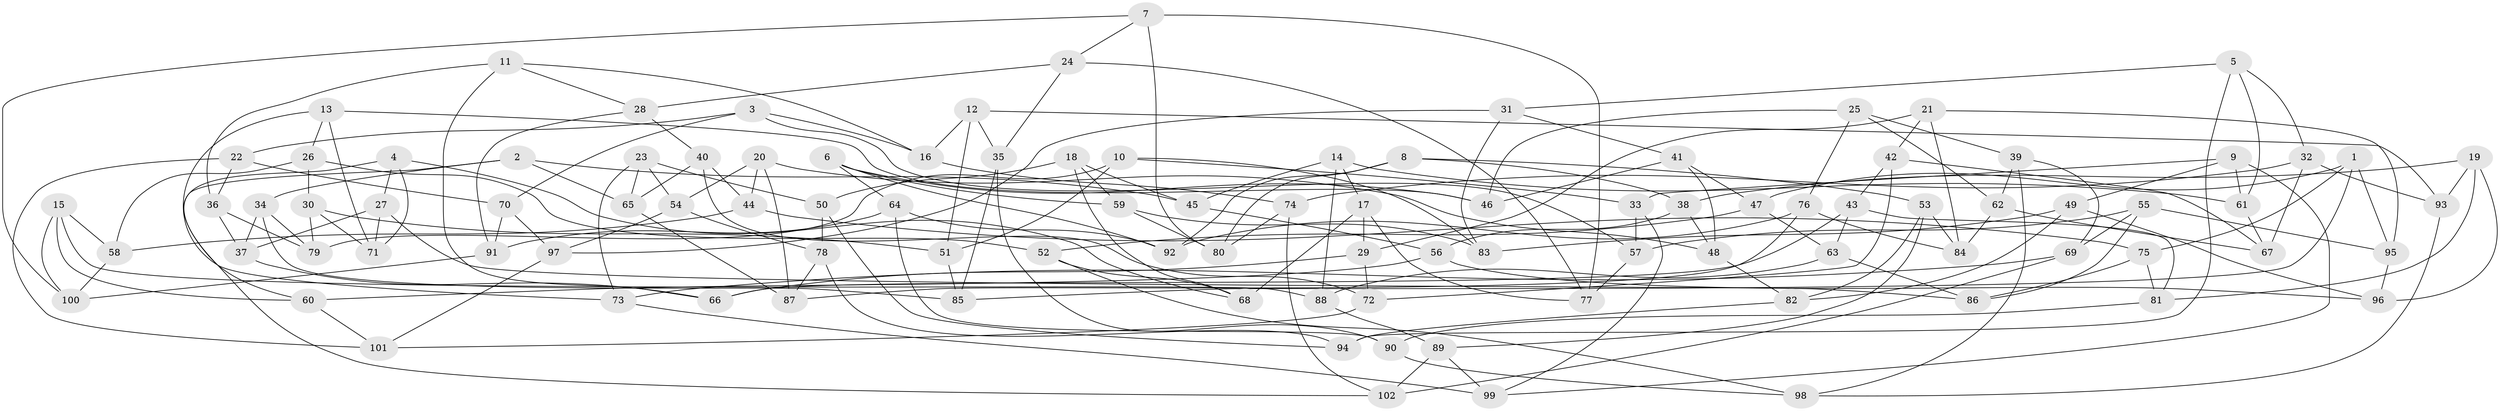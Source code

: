 // Generated by graph-tools (version 1.1) at 2025/50/03/09/25 03:50:53]
// undirected, 102 vertices, 204 edges
graph export_dot {
graph [start="1"]
  node [color=gray90,style=filled];
  1;
  2;
  3;
  4;
  5;
  6;
  7;
  8;
  9;
  10;
  11;
  12;
  13;
  14;
  15;
  16;
  17;
  18;
  19;
  20;
  21;
  22;
  23;
  24;
  25;
  26;
  27;
  28;
  29;
  30;
  31;
  32;
  33;
  34;
  35;
  36;
  37;
  38;
  39;
  40;
  41;
  42;
  43;
  44;
  45;
  46;
  47;
  48;
  49;
  50;
  51;
  52;
  53;
  54;
  55;
  56;
  57;
  58;
  59;
  60;
  61;
  62;
  63;
  64;
  65;
  66;
  67;
  68;
  69;
  70;
  71;
  72;
  73;
  74;
  75;
  76;
  77;
  78;
  79;
  80;
  81;
  82;
  83;
  84;
  85;
  86;
  87;
  88;
  89;
  90;
  91;
  92;
  93;
  94;
  95;
  96;
  97;
  98;
  99;
  100;
  101;
  102;
  1 -- 47;
  1 -- 85;
  1 -- 95;
  1 -- 75;
  2 -- 102;
  2 -- 65;
  2 -- 45;
  2 -- 34;
  3 -- 57;
  3 -- 16;
  3 -- 70;
  3 -- 22;
  4 -- 27;
  4 -- 71;
  4 -- 60;
  4 -- 68;
  5 -- 61;
  5 -- 32;
  5 -- 94;
  5 -- 31;
  6 -- 64;
  6 -- 92;
  6 -- 59;
  6 -- 46;
  7 -- 24;
  7 -- 77;
  7 -- 80;
  7 -- 100;
  8 -- 92;
  8 -- 38;
  8 -- 53;
  8 -- 80;
  9 -- 99;
  9 -- 49;
  9 -- 61;
  9 -- 33;
  10 -- 83;
  10 -- 33;
  10 -- 79;
  10 -- 51;
  11 -- 16;
  11 -- 66;
  11 -- 28;
  11 -- 36;
  12 -- 93;
  12 -- 35;
  12 -- 16;
  12 -- 51;
  13 -- 73;
  13 -- 46;
  13 -- 26;
  13 -- 71;
  14 -- 17;
  14 -- 45;
  14 -- 61;
  14 -- 88;
  15 -- 88;
  15 -- 60;
  15 -- 58;
  15 -- 100;
  16 -- 74;
  17 -- 68;
  17 -- 29;
  17 -- 77;
  18 -- 68;
  18 -- 50;
  18 -- 45;
  18 -- 59;
  19 -- 96;
  19 -- 38;
  19 -- 81;
  19 -- 93;
  20 -- 54;
  20 -- 48;
  20 -- 44;
  20 -- 87;
  21 -- 29;
  21 -- 42;
  21 -- 95;
  21 -- 84;
  22 -- 70;
  22 -- 36;
  22 -- 101;
  23 -- 65;
  23 -- 50;
  23 -- 73;
  23 -- 54;
  24 -- 35;
  24 -- 28;
  24 -- 77;
  25 -- 46;
  25 -- 62;
  25 -- 39;
  25 -- 76;
  26 -- 58;
  26 -- 30;
  26 -- 52;
  27 -- 71;
  27 -- 86;
  27 -- 37;
  28 -- 40;
  28 -- 91;
  29 -- 72;
  29 -- 66;
  30 -- 79;
  30 -- 71;
  30 -- 51;
  31 -- 83;
  31 -- 41;
  31 -- 97;
  32 -- 67;
  32 -- 74;
  32 -- 93;
  33 -- 99;
  33 -- 57;
  34 -- 37;
  34 -- 79;
  34 -- 85;
  35 -- 90;
  35 -- 85;
  36 -- 37;
  36 -- 79;
  37 -- 66;
  38 -- 56;
  38 -- 48;
  39 -- 62;
  39 -- 69;
  39 -- 98;
  40 -- 44;
  40 -- 72;
  40 -- 65;
  41 -- 48;
  41 -- 47;
  41 -- 46;
  42 -- 43;
  42 -- 72;
  42 -- 67;
  43 -- 81;
  43 -- 66;
  43 -- 63;
  44 -- 75;
  44 -- 58;
  45 -- 56;
  47 -- 52;
  47 -- 63;
  48 -- 82;
  49 -- 96;
  49 -- 82;
  49 -- 83;
  50 -- 94;
  50 -- 78;
  51 -- 85;
  52 -- 98;
  52 -- 68;
  53 -- 84;
  53 -- 89;
  53 -- 82;
  54 -- 97;
  54 -- 78;
  55 -- 57;
  55 -- 95;
  55 -- 86;
  55 -- 69;
  56 -- 60;
  56 -- 96;
  57 -- 77;
  58 -- 100;
  59 -- 83;
  59 -- 80;
  60 -- 101;
  61 -- 67;
  62 -- 84;
  62 -- 67;
  63 -- 86;
  63 -- 88;
  64 -- 91;
  64 -- 92;
  64 -- 90;
  65 -- 87;
  69 -- 102;
  69 -- 73;
  70 -- 91;
  70 -- 97;
  72 -- 101;
  73 -- 99;
  74 -- 80;
  74 -- 102;
  75 -- 86;
  75 -- 81;
  76 -- 84;
  76 -- 87;
  76 -- 92;
  78 -- 87;
  78 -- 94;
  81 -- 90;
  82 -- 94;
  88 -- 89;
  89 -- 102;
  89 -- 99;
  90 -- 98;
  91 -- 100;
  93 -- 98;
  95 -- 96;
  97 -- 101;
}
